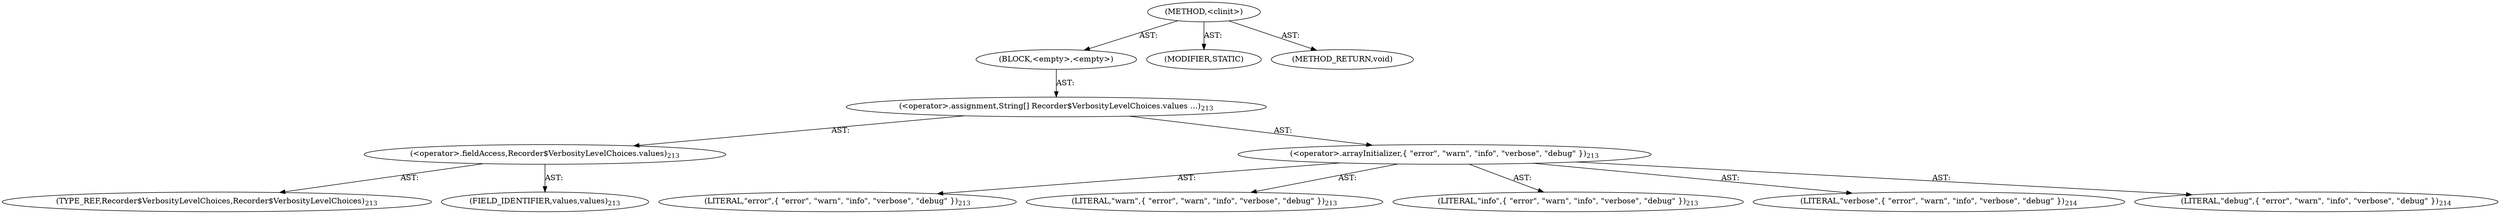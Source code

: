 digraph "&lt;clinit&gt;" {  
"111669149707" [label = <(METHOD,&lt;clinit&gt;)> ]
"25769803800" [label = <(BLOCK,&lt;empty&gt;,&lt;empty&gt;)> ]
"30064771137" [label = <(&lt;operator&gt;.assignment,String[] Recorder$VerbosityLevelChoices.values ...)<SUB>213</SUB>> ]
"30064771138" [label = <(&lt;operator&gt;.fieldAccess,Recorder$VerbosityLevelChoices.values)<SUB>213</SUB>> ]
"180388626435" [label = <(TYPE_REF,Recorder$VerbosityLevelChoices,Recorder$VerbosityLevelChoices)<SUB>213</SUB>> ]
"55834574876" [label = <(FIELD_IDENTIFIER,values,values)<SUB>213</SUB>> ]
"30064771139" [label = <(&lt;operator&gt;.arrayInitializer,{ &quot;error&quot;, &quot;warn&quot;, &quot;info&quot;, &quot;verbose&quot;, &quot;debug&quot; })<SUB>213</SUB>> ]
"90194313227" [label = <(LITERAL,&quot;error&quot;,{ &quot;error&quot;, &quot;warn&quot;, &quot;info&quot;, &quot;verbose&quot;, &quot;debug&quot; })<SUB>213</SUB>> ]
"90194313228" [label = <(LITERAL,&quot;warn&quot;,{ &quot;error&quot;, &quot;warn&quot;, &quot;info&quot;, &quot;verbose&quot;, &quot;debug&quot; })<SUB>213</SUB>> ]
"90194313229" [label = <(LITERAL,&quot;info&quot;,{ &quot;error&quot;, &quot;warn&quot;, &quot;info&quot;, &quot;verbose&quot;, &quot;debug&quot; })<SUB>213</SUB>> ]
"90194313230" [label = <(LITERAL,&quot;verbose&quot;,{ &quot;error&quot;, &quot;warn&quot;, &quot;info&quot;, &quot;verbose&quot;, &quot;debug&quot; })<SUB>214</SUB>> ]
"90194313231" [label = <(LITERAL,&quot;debug&quot;,{ &quot;error&quot;, &quot;warn&quot;, &quot;info&quot;, &quot;verbose&quot;, &quot;debug&quot; })<SUB>214</SUB>> ]
"133143986209" [label = <(MODIFIER,STATIC)> ]
"128849018891" [label = <(METHOD_RETURN,void)> ]
  "111669149707" -> "25769803800"  [ label = "AST: "] 
  "111669149707" -> "133143986209"  [ label = "AST: "] 
  "111669149707" -> "128849018891"  [ label = "AST: "] 
  "25769803800" -> "30064771137"  [ label = "AST: "] 
  "30064771137" -> "30064771138"  [ label = "AST: "] 
  "30064771137" -> "30064771139"  [ label = "AST: "] 
  "30064771138" -> "180388626435"  [ label = "AST: "] 
  "30064771138" -> "55834574876"  [ label = "AST: "] 
  "30064771139" -> "90194313227"  [ label = "AST: "] 
  "30064771139" -> "90194313228"  [ label = "AST: "] 
  "30064771139" -> "90194313229"  [ label = "AST: "] 
  "30064771139" -> "90194313230"  [ label = "AST: "] 
  "30064771139" -> "90194313231"  [ label = "AST: "] 
}
